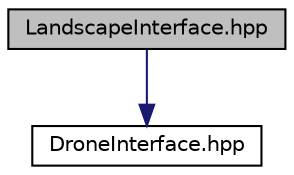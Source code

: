 digraph "LandscapeInterface.hpp"
{
 // LATEX_PDF_SIZE
  edge [fontname="Helvetica",fontsize="10",labelfontname="Helvetica",labelfontsize="10"];
  node [fontname="Helvetica",fontsize="10",shape=record];
  Node1 [label="LandscapeInterface.hpp",height=0.2,width=0.4,color="black", fillcolor="grey75", style="filled", fontcolor="black",tooltip="Definicja klasy interfejs elementów krajobrazu."];
  Node1 -> Node2 [color="midnightblue",fontsize="10",style="solid",fontname="Helvetica"];
  Node2 [label="DroneInterface.hpp",height=0.2,width=0.4,color="black", fillcolor="white", style="filled",URL="$_drone_interface_8hpp.html",tooltip="Definicja klasy interfejs drona."];
}
